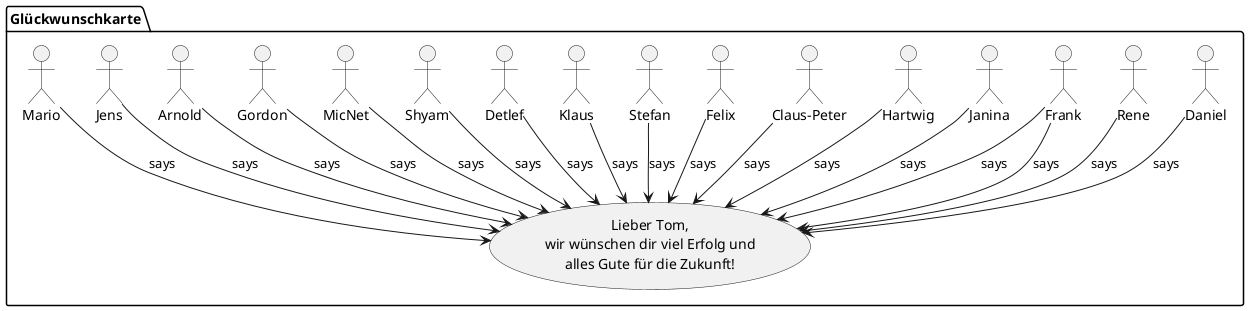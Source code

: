 @startuml
folder "Glückwunschkarte" {
    usecase goodbye [
        Lieber Tom,
        wir wünschen dir viel Erfolg und
        alles Gute für die Zukunft!
    ]

    :Daniel: --> goodbye: says
    :Rene: --> goodbye: says
    :Frank: --> goodbye: says
    :Janina: --> goodbye: says
    :Hartwig: --> goodbye: says
    :Claus-Peter: --> goodbye: says
    :Felix: --> goodbye: says
    :Stefan: --> goodbye: says
    :Klaus: --> goodbye: says
    :Detlef: --> goodbye: says
    :Shyam: --> goodbye: says
    :MicNet: --> goodbye: says
    :Gordon: --> goodbye: says
    :Frank: --> goodbye: says
    :Arnold: --> goodbye: says 
    :Jens: --> goodbye: says
    :Mario: --> goodbye: says
   
    
}
@enduml
